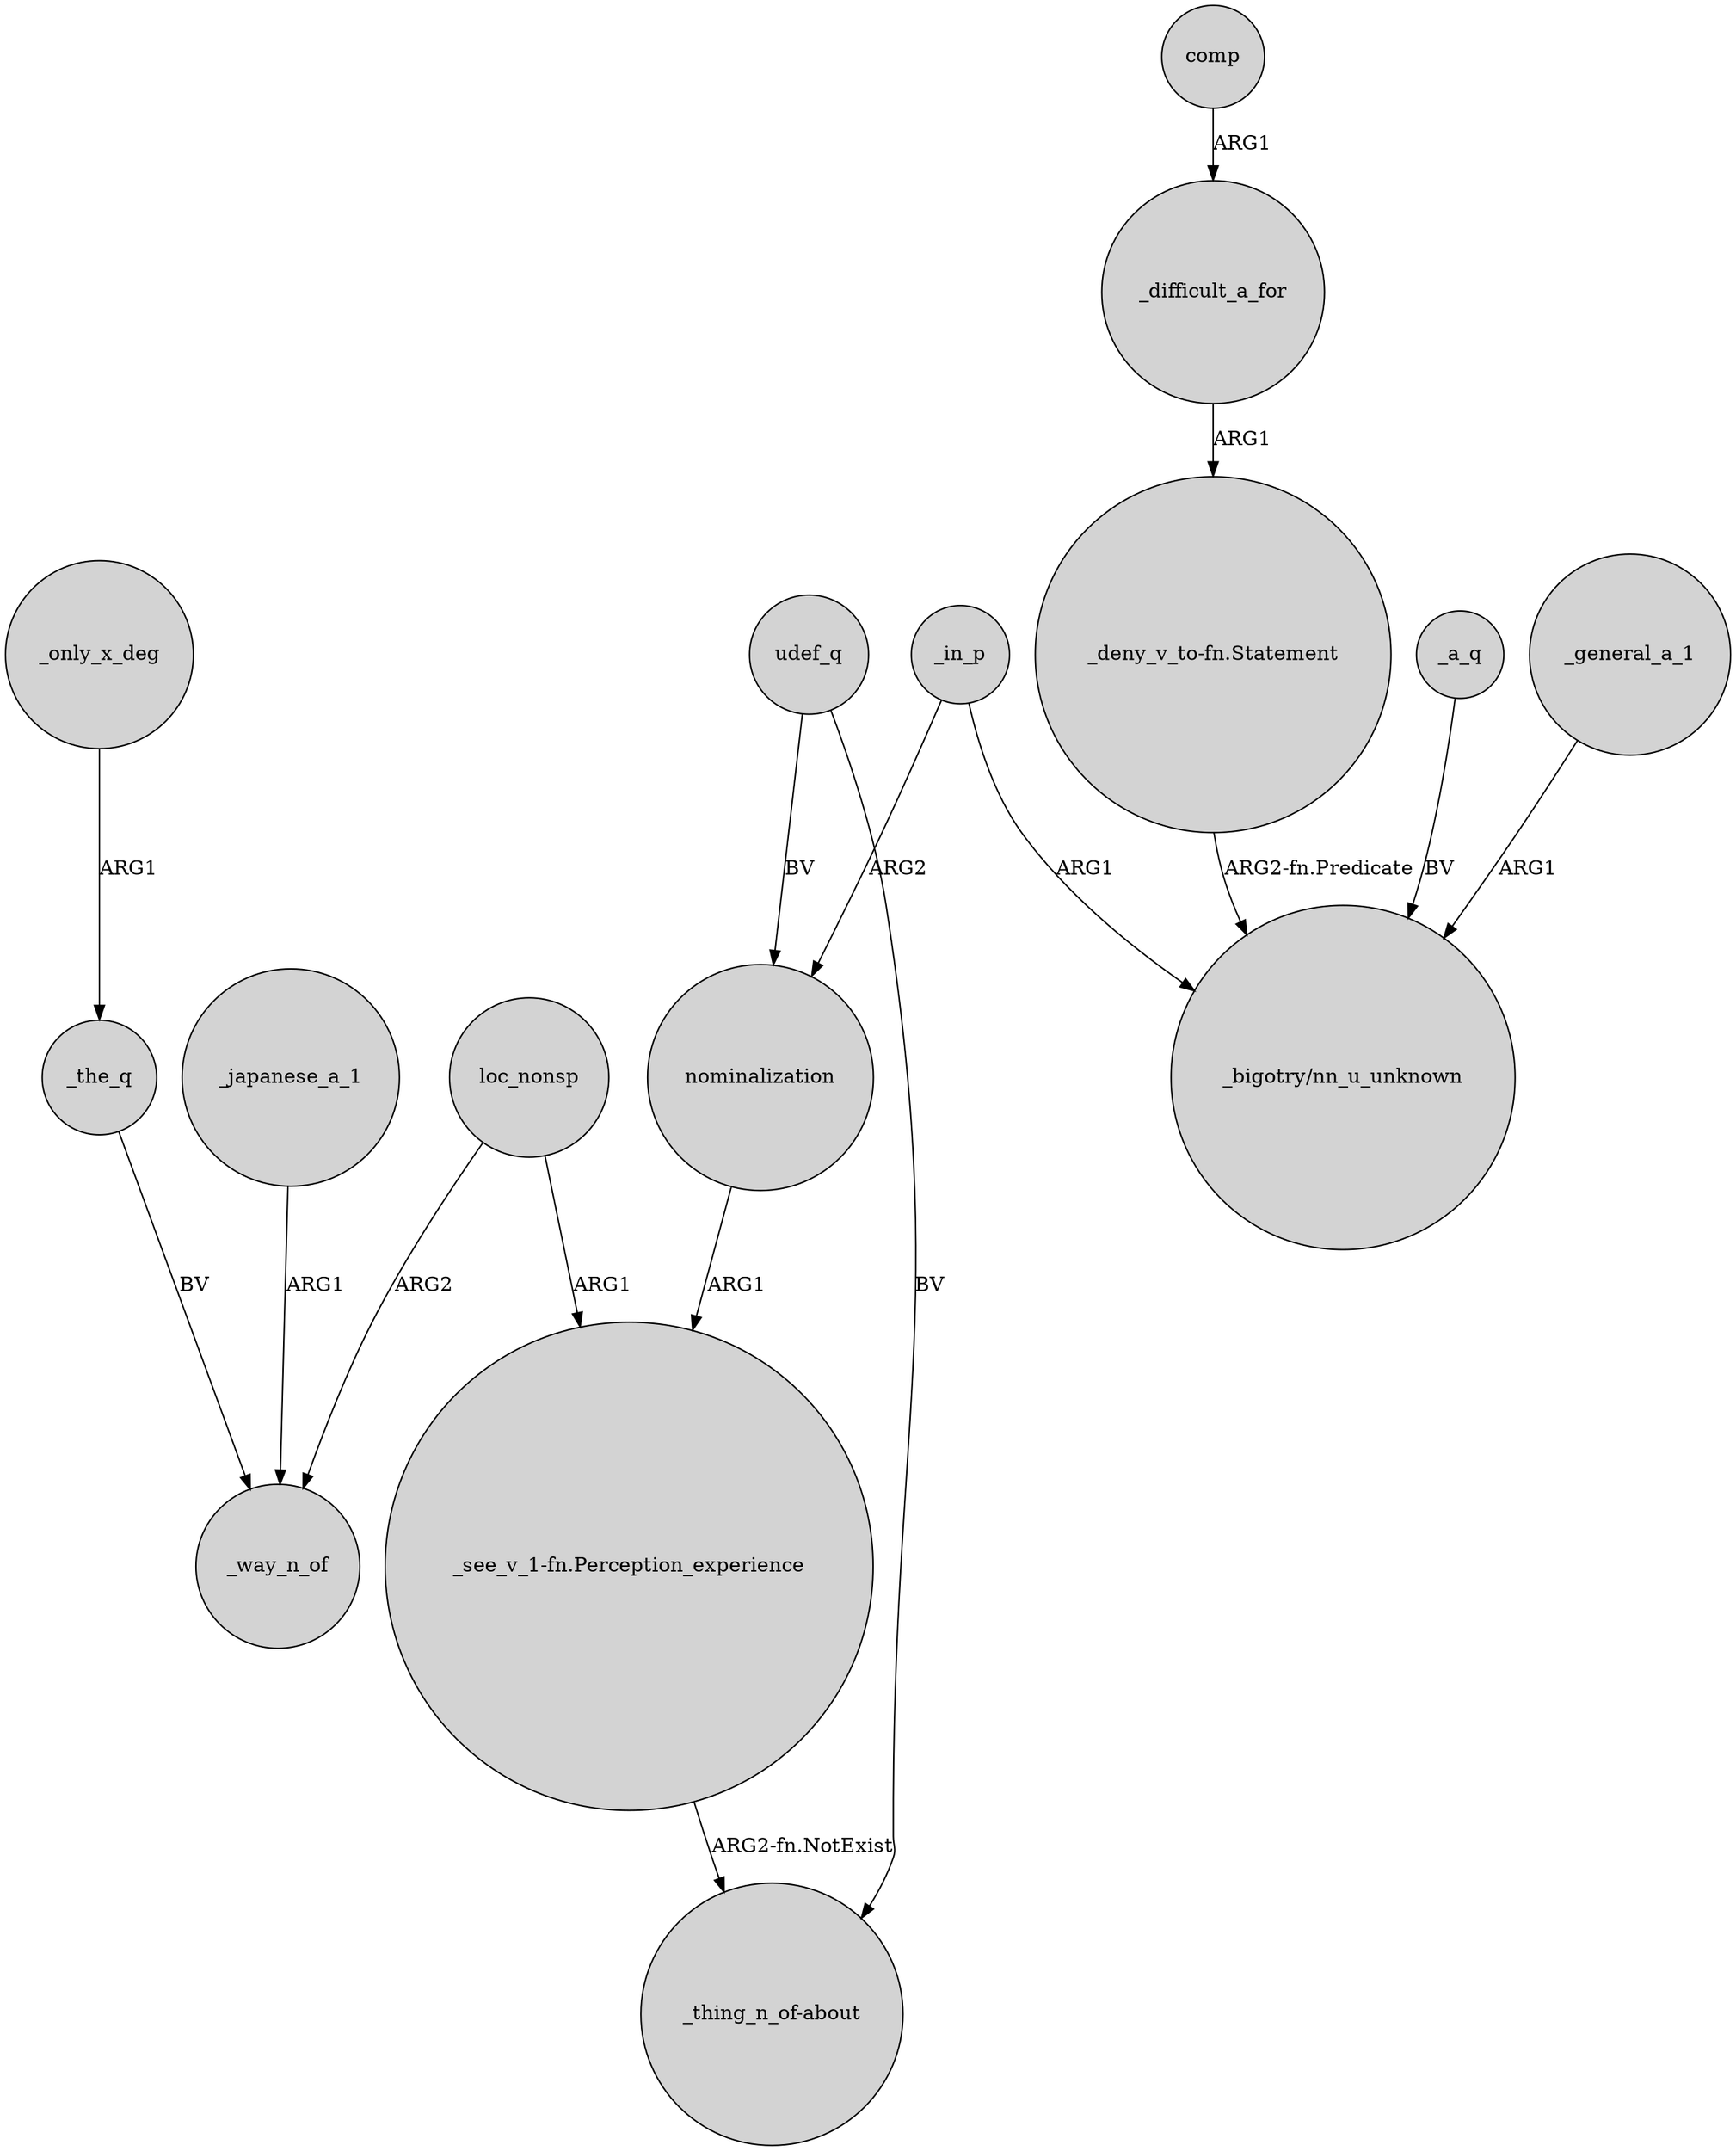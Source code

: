 digraph {
	node [shape=circle style=filled]
	_japanese_a_1 -> _way_n_of [label=ARG1]
	_difficult_a_for -> "_deny_v_to-fn.Statement" [label=ARG1]
	loc_nonsp -> _way_n_of [label=ARG2]
	udef_q -> "_thing_n_of-about" [label=BV]
	_a_q -> "_bigotry/nn_u_unknown" [label=BV]
	comp -> _difficult_a_for [label=ARG1]
	"_deny_v_to-fn.Statement" -> "_bigotry/nn_u_unknown" [label="ARG2-fn.Predicate"]
	_only_x_deg -> _the_q [label=ARG1]
	loc_nonsp -> "_see_v_1-fn.Perception_experience" [label=ARG1]
	_in_p -> nominalization [label=ARG2]
	_general_a_1 -> "_bigotry/nn_u_unknown" [label=ARG1]
	"_see_v_1-fn.Perception_experience" -> "_thing_n_of-about" [label="ARG2-fn.NotExist"]
	udef_q -> nominalization [label=BV]
	_in_p -> "_bigotry/nn_u_unknown" [label=ARG1]
	nominalization -> "_see_v_1-fn.Perception_experience" [label=ARG1]
	_the_q -> _way_n_of [label=BV]
}
